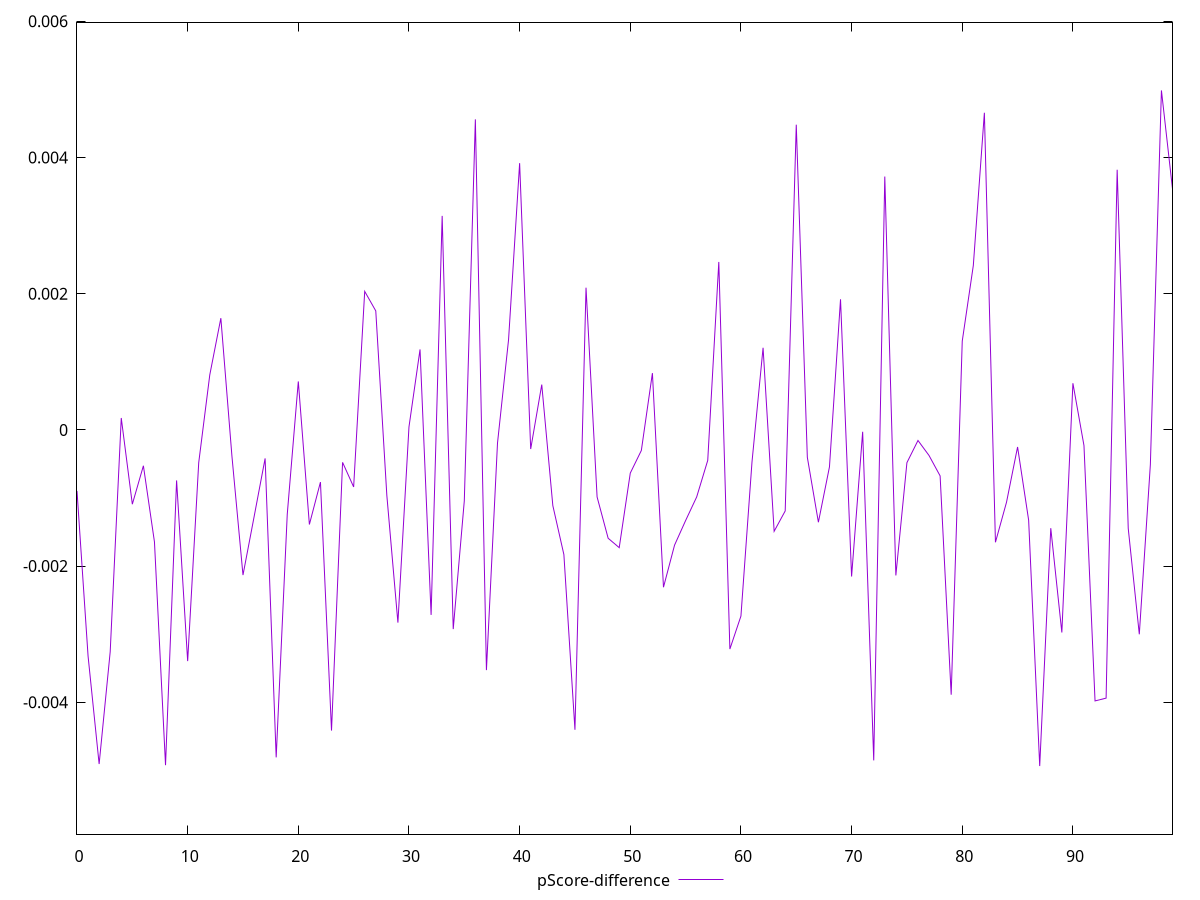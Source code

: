 reset

$pScoreDifference <<EOF
0 -0.0008966666666666567
1 -0.0033208338419596917
2 -0.004905555555555496
3 -0.003257777777777693
4 0.00017444444444447704
5 -0.0010911111111111538
6 -0.0005266666666666753
7 -0.0016455555555555668
8 -0.004922222222222272
9 -0.0007422222222221997
10 -0.0033944444444444777
11 -0.00048111111111115434
12 0.0008077777777778516
13 0.0016399992836846344
14 -0.0003844444444444095
15 -0.0021311111111110836
16 -0.0012788888888889405
17 -0.00041888888888885756
18 -0.004807777777777744
19 -0.0012400000000000189
20 0.0007111111111111068
21 -0.001388888888888884
22 -0.0007666666666666933
23 -0.0044144444444443875
24 -0.0004766666666666808
25 -0.0008377777777777151
26 0.0020333333333333314
27 0.0017466666666666741
28 -0.0009622222222221977
29 -0.002829999999999999
30 0.00004333333333328415
31 0.0011811111111110772
32 -0.0027166666666667005
33 0.00314111111111115
34 -0.0029244444444443962
35 -0.0010422222222221666
36 0.00455888888888889
37 -0.003526666666666678
38 -0.00019444444444438602
39 0.0013244444444444614
40 0.003915555555555561
41 -0.00028111111111117637
42 0.0006644444444444675
43 -0.0011111111111110628
44 -0.0018311111111111167
45 -0.004402222222222196
46 0.0020877777777777995
47 -0.0009844444444444544
48 -0.0015911111111110987
49 -0.001728888888888891
50 -0.000634444444444493
51 -0.00030222222222220374
52 0.0008333333333333526
53 -0.0023100000000000342
54 -0.001692222222222206
55 -0.0013311111111111718
56 -0.0009844444444444544
57 -0.00044777777777771366
58 0.0024655555555556097
59 -0.003217777777777764
60 -0.0027333333333333654
61 -0.00046999999999997044
62 0.0012055555555555708
63 -0.001488888888888873
64 -0.0011900000000000244
65 0.0044800000000000395
66 -0.0004022222222221927
67 -0.0013555555555555543
68 -0.0005433333333333401
69 0.0019166666666666776
70 -0.002152222222222222
71 -0.00002777777777773771
72 -0.004852222222222258
73 0.003718888888888938
74 -0.0021366666666666756
75 -0.00048111111111115434
76 -0.00015555555555557543
77 -0.0003766666666666918
78 -0.0006755555555555404
79 -0.0038877777777778233
80 0.001303333333333323
81 0.0024133333333333784
82 0.004655555555555524
83 -0.0016500000000000403
84 -0.0010622222222221867
85 -0.00025111111111109086
86 -0.0013255555555555798
87 -0.0049344444444444635
88 -0.001443333333333352
89 -0.0029744444444443907
90 0.0006844444444444875
91 -0.00022999999999995246
92 -0.003978888888888865
93 -0.003937777777777818
94 0.003818888888888927
95 -0.0014466666666665962
96 -0.003001111111111121
97 -0.0005088888888888921
98 0.00498333333333334
99 0.0035366666666666324
EOF

set key outside below
set xrange [0:99]
set yrange [-0.0059344444444444635:0.00598333333333334]
set trange [-0.0059344444444444635:0.00598333333333334]
set terminal svg size 640, 500 enhanced background rgb 'white'
set output "report/report_00029_2021-02-24T13-36-40.390Z/uses-rel-preconnect/samples/astro/pScore-difference/values.svg"

plot $pScoreDifference title "pScore-difference" with line

reset
